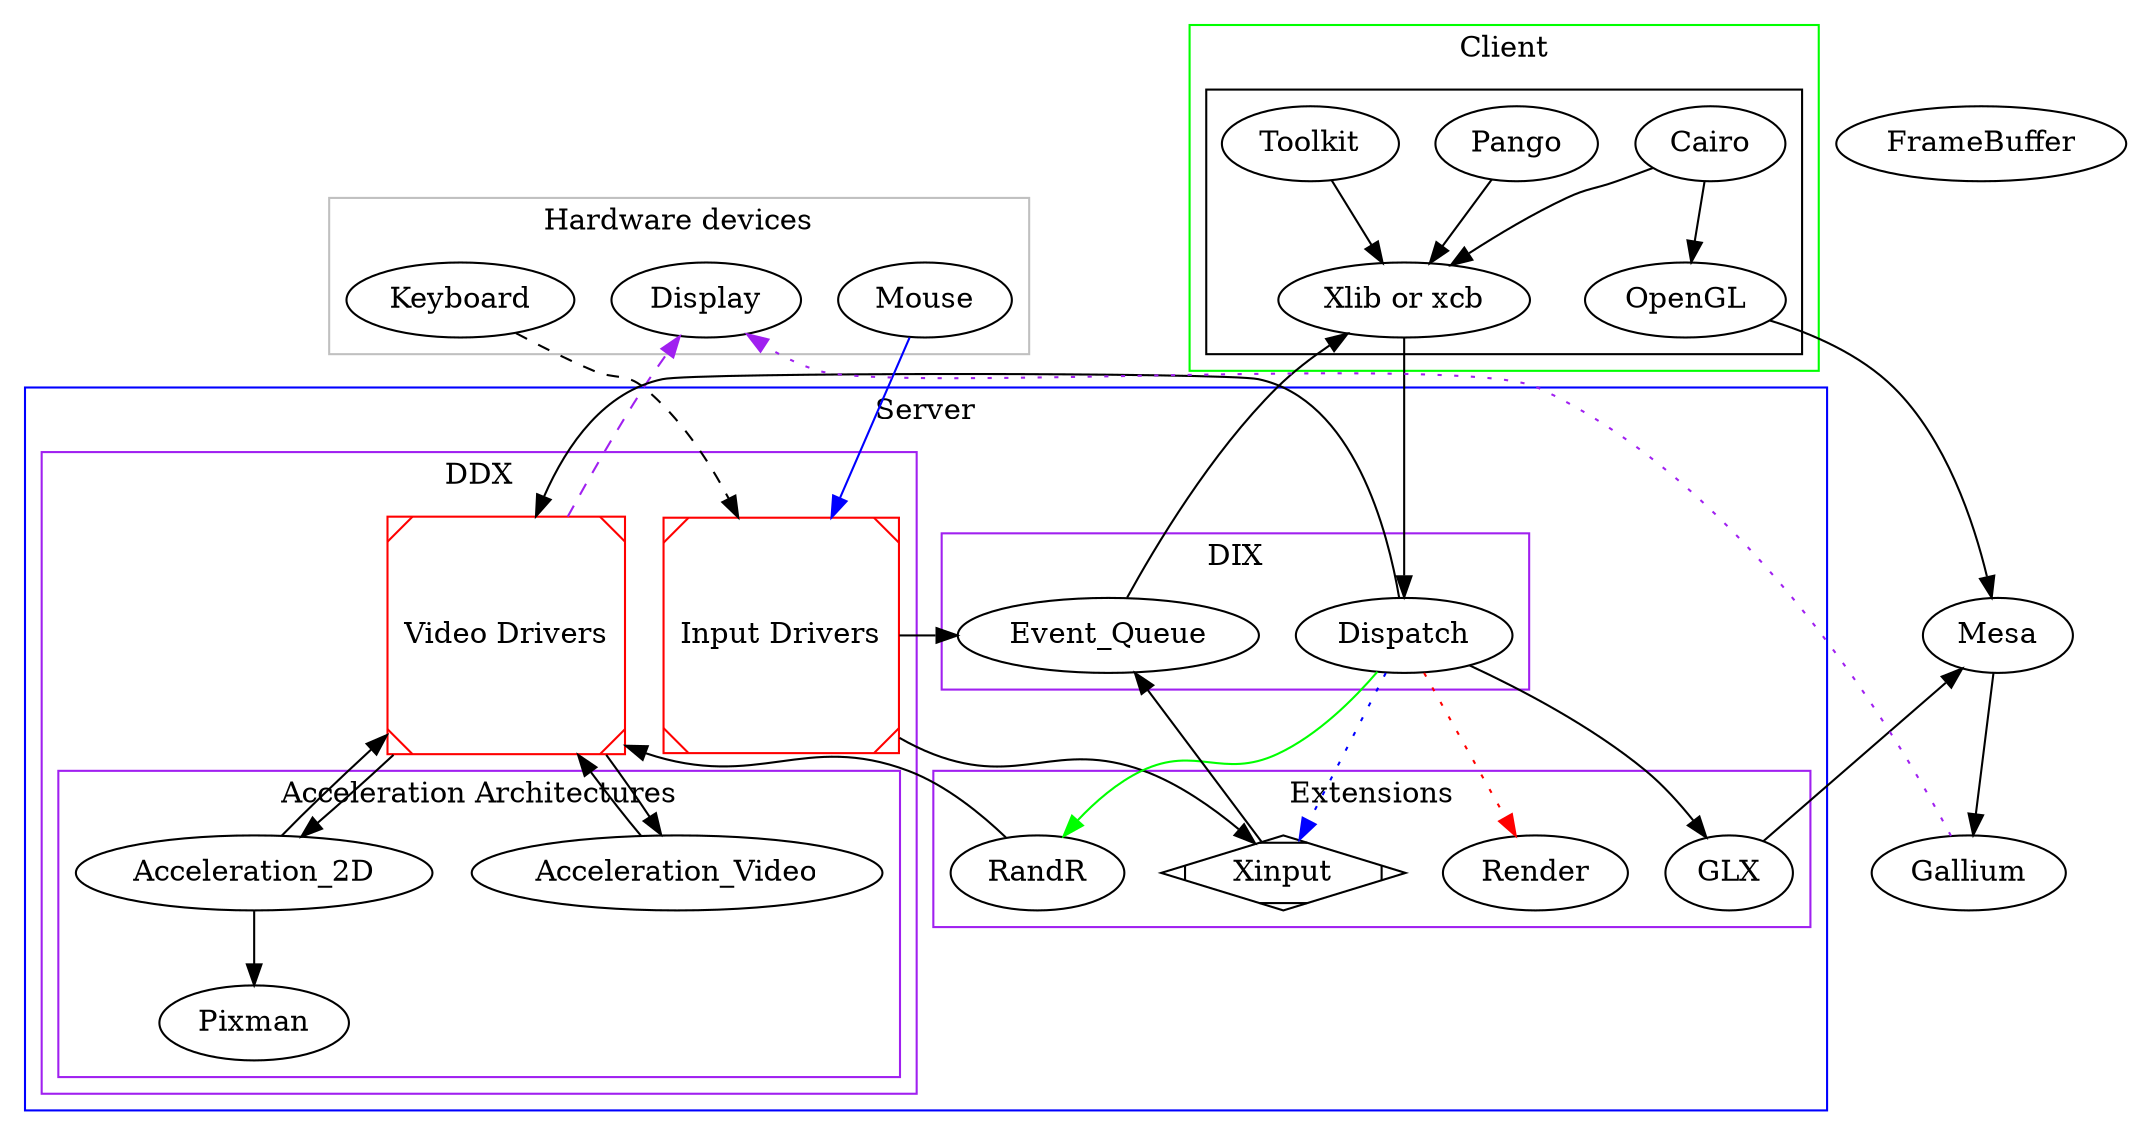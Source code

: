 # X.Org Conceptual Diagram
# Matt Dew

digraph Xorg {

  subgraph cluster_client {
    subgraph clusterLibraries {
      lable = "Client Libraries";
      color=black 
      Cairo;
      Pango;
      OpenGL;
      "Xlib or xcb";
      Cairo -> "Xlib or xcb";
      Cairo -> OpenGL;
      Pango -> "Xlib or xcb";
      Toolkit -> "Xlib or xcb";
    }
                
    label = "Client";
    color=green
  }

  subgraph cluster_server {
    Event_Queue;
    label = "Server";
    color=blue

    subgraph cluster_ddx {
      "Input Drivers";
      "Video Drivers";
      label = "DDX";
      color=purple

      subgraph clusterAcceleration {
      	label = "Acceleration Architectures";
      	Acceleration_2D;
	Acceleration_Video;
	Pixman;
      }
      Acceleration_2D -> Pixman;
      Acceleration_2D -> "Video Drivers" -> Acceleration_2D;
      Acceleration_Video -> "Video Drivers" -> Acceleration_Video;
    }

    subgraph cluster_dix {
      Dispatch;
      Event_Queue;
      label = "DIX";
      color=purple
    }
    subgraph cluster_extensions {
      Render;
      RandR;
      Xinput;
      GLX;
      label = "Extensions";
      color=purple
    }
    Dispatch -> RandR [color=green];
    Dispatch -> Xinput [color=blue,style=dotted];
    Dispatch -> Render [color=red,style=dotted];
    Dispatch -> GLX;
    Dispatch -> "Video Drivers";
    RandR -> "Video Drivers";
  }

  subgraph cluster_hw {
    Display;
    Keyboard;
    Mouse;
    label = "Hardware devices";
    color=grey
  }

  "Xlib or xcb" -> Dispatch;

  Keyboard -> "Input Drivers" [style=dashed];
  Mouse    -> "Input Drivers" [color=blue];
  "Input Drivers" -> Xinput;
  "Input Drivers" -> Event_Queue;

  Xinput -> Event_Queue;
  Event_Queue -> "Xlib or xcb";

  OpenGL -> Mesa;
  GLX -> Mesa;
  Mesa -> Gallium;
  Gallium -> Display [color=purple,style=dotted];

  "Video Drivers" -> Display [color=purple,style=dashed];

  "Video Drivers" [shape=Msquare,color=red];
  "Input Drivers" [shape=Msquare,color=red];
  Xinput [shape=Mdiamond];

  Gallium;
  Mesa;
  FrameBuffer;

}



